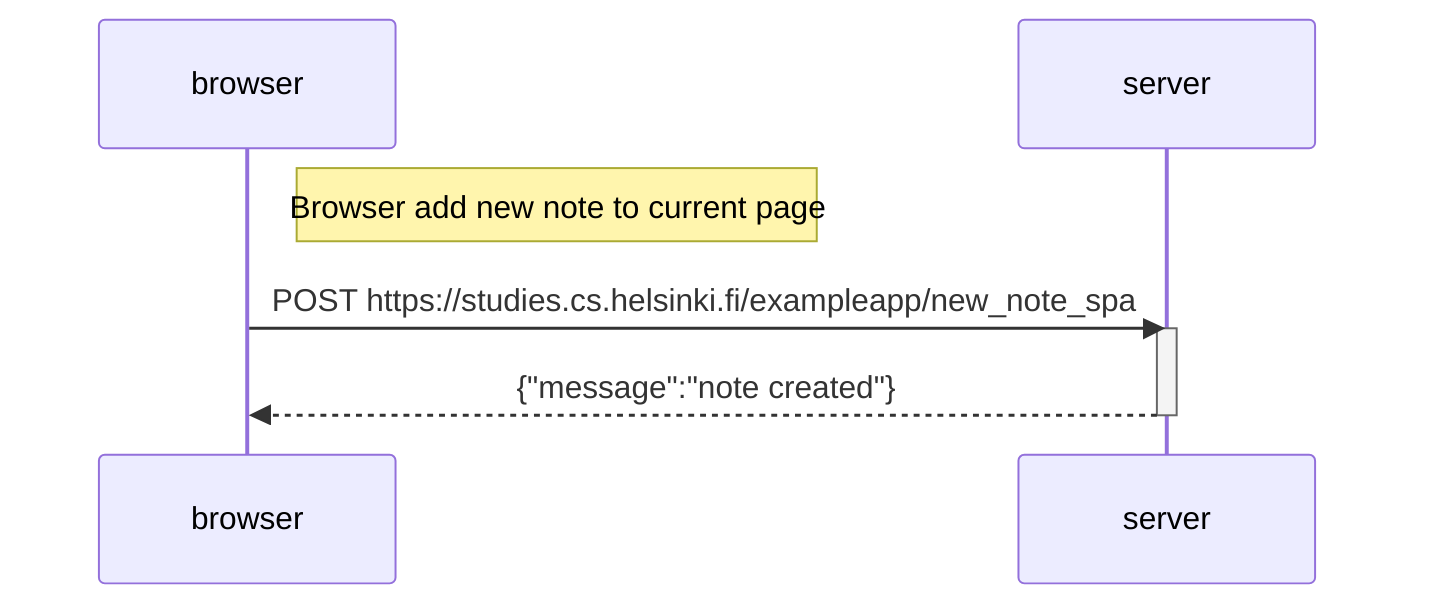 sequenceDiagram
    participant browser
    participant server

    Note right of browser: Browser add new note to current page
    browser->>server: POST https://studies.cs.helsinki.fi/exampleapp/new_note_spa
    activate server
    server-->>browser: {"message":"note created"}
    deactivate server